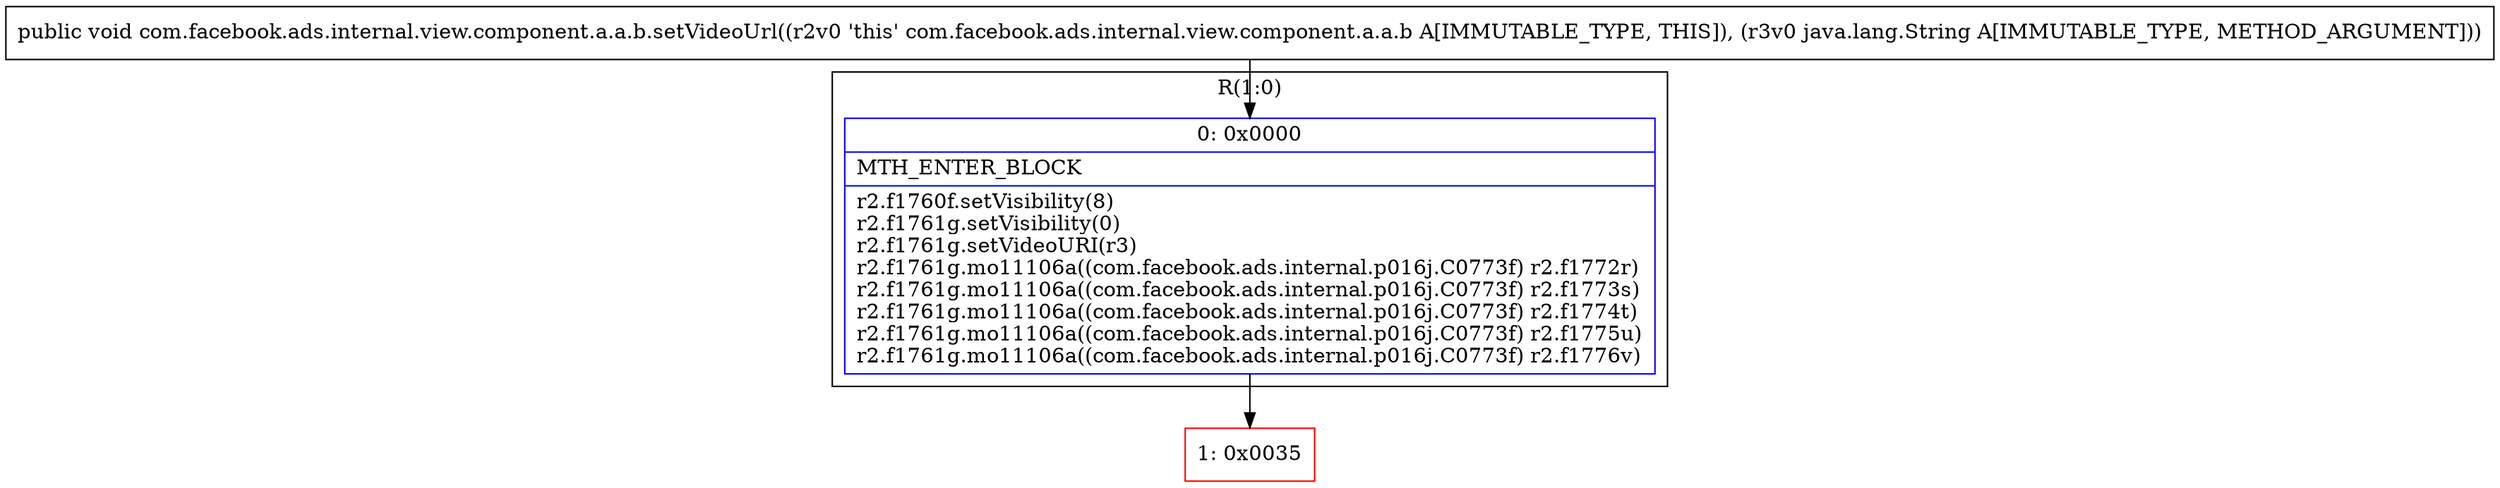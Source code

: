 digraph "CFG forcom.facebook.ads.internal.view.component.a.a.b.setVideoUrl(Ljava\/lang\/String;)V" {
subgraph cluster_Region_443011616 {
label = "R(1:0)";
node [shape=record,color=blue];
Node_0 [shape=record,label="{0\:\ 0x0000|MTH_ENTER_BLOCK\l|r2.f1760f.setVisibility(8)\lr2.f1761g.setVisibility(0)\lr2.f1761g.setVideoURI(r3)\lr2.f1761g.mo11106a((com.facebook.ads.internal.p016j.C0773f) r2.f1772r)\lr2.f1761g.mo11106a((com.facebook.ads.internal.p016j.C0773f) r2.f1773s)\lr2.f1761g.mo11106a((com.facebook.ads.internal.p016j.C0773f) r2.f1774t)\lr2.f1761g.mo11106a((com.facebook.ads.internal.p016j.C0773f) r2.f1775u)\lr2.f1761g.mo11106a((com.facebook.ads.internal.p016j.C0773f) r2.f1776v)\l}"];
}
Node_1 [shape=record,color=red,label="{1\:\ 0x0035}"];
MethodNode[shape=record,label="{public void com.facebook.ads.internal.view.component.a.a.b.setVideoUrl((r2v0 'this' com.facebook.ads.internal.view.component.a.a.b A[IMMUTABLE_TYPE, THIS]), (r3v0 java.lang.String A[IMMUTABLE_TYPE, METHOD_ARGUMENT])) }"];
MethodNode -> Node_0;
Node_0 -> Node_1;
}

